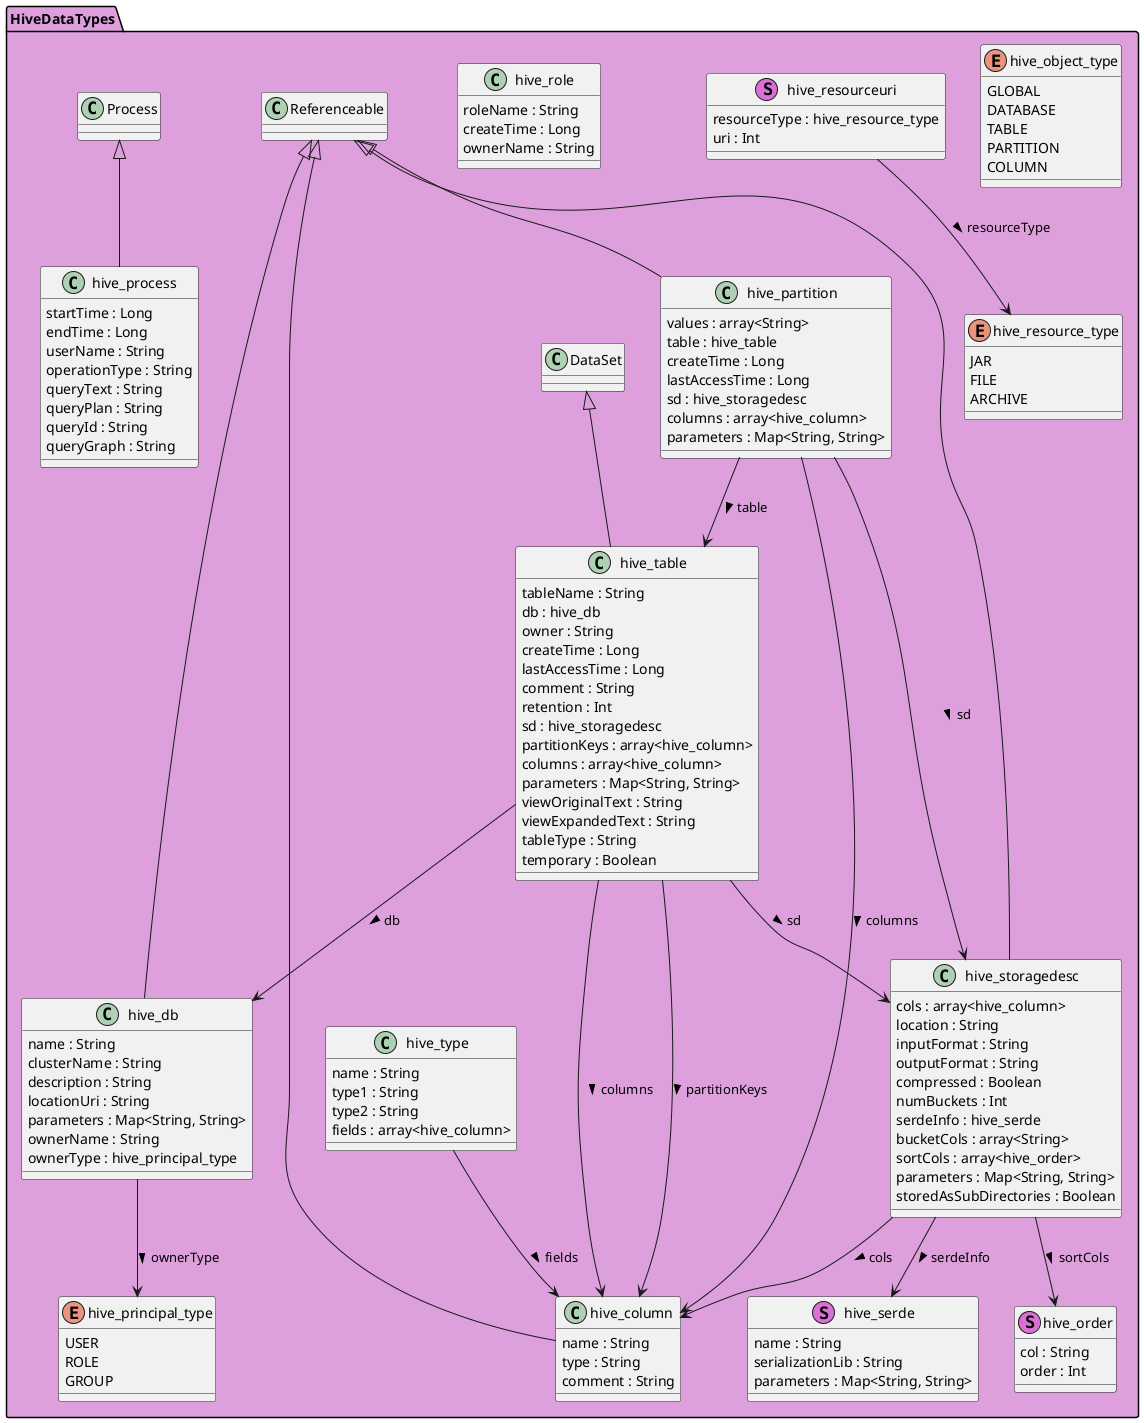 @startuml


package HiveDataTypes #Plum {
    enum hive_object_type {
        GLOBAL
        DATABASE
        TABLE
        PARTITION
        COLUMN
    }
    enum hive_principal_type {
        USER
        ROLE
        GROUP
    }
    enum hive_resource_type {
        JAR
        FILE
        ARCHIVE
    }

    class hive_serde << (S,orchid) >> {
        name : String
        serializationLib : String
        parameters : Map<String, String>
    }
    class hive_order << (S,orchid) >> {
        col : String
        order : Int
    }
    class hive_resourceuri << (S,orchid) >> {
        resourceType : hive_resource_type
        uri : Int
    }

    class hive_db {
        name : String
        clusterName : String
        description : String
        locationUri : String
        parameters : Map<String, String>
        ownerName : String
        ownerType : hive_principal_type
    }
    class hive_storagedesc {
        cols : array<hive_column>
        location : String
        inputFormat : String
        outputFormat : String
        compressed : Boolean
        numBuckets : Int
        serdeInfo : hive_serde
        bucketCols : array<String>
        sortCols : array<hive_order>
        parameters : Map<String, String>
        storedAsSubDirectories : Boolean
    }
    class hive_table {
        tableName : String
        db : hive_db
        owner : String
        createTime : Long
        lastAccessTime : Long
        comment : String
        retention : Int
        sd : hive_storagedesc
        partitionKeys : array<hive_column>
        columns : array<hive_column>
        parameters : Map<String, String>
        viewOriginalText : String
        viewExpandedText : String
        tableType : String
        temporary : Boolean
    }
    class hive_column {
        name : String
        type : String
        comment : String
    }
    class hive_partition {
        values : array<String>
        table : hive_table
        createTime : Long
        lastAccessTime : Long
        sd : hive_storagedesc
        columns : array<hive_column>
        parameters : Map<String, String>
    }
    class hive_role {
        roleName : String
        createTime : Long
        ownerName : String
    }
    class hive_type {
        name : String
        type1 : String
        type2 : String
        fields : array<hive_column>
    }
    class hive_process {
        startTime : Long
        endTime : Long
        userName : String
        operationType : String
        queryText : String
        queryPlan : String
        queryId : String
        queryGraph : String
    }

    hive_resourceuri --> hive_resource_type : resourceType >
    hive_db --> hive_principal_type : ownerType >
    hive_storagedesc --> hive_column : cols >
    hive_storagedesc --> hive_serde : serdeInfo >
    hive_storagedesc --> hive_order : sortCols >
    hive_table --> hive_db : db >
    hive_table --> hive_storagedesc : sd >
    hive_table --> hive_column : partitionKeys >
    hive_table --> hive_column : columns >
    hive_partition --> hive_table : table >
    hive_partition --> hive_storagedesc : sd >
    hive_partition --> hive_column : columns >
    hive_type --> hive_column : fields >

    Referenceable <|-- hive_db
    Referenceable <|-- hive_storagedesc
    DataSet <|-- hive_table
    Referenceable <|-- hive_column
    Referenceable <|-- hive_partition
    Process <|-- hive_process
}



@enduml
